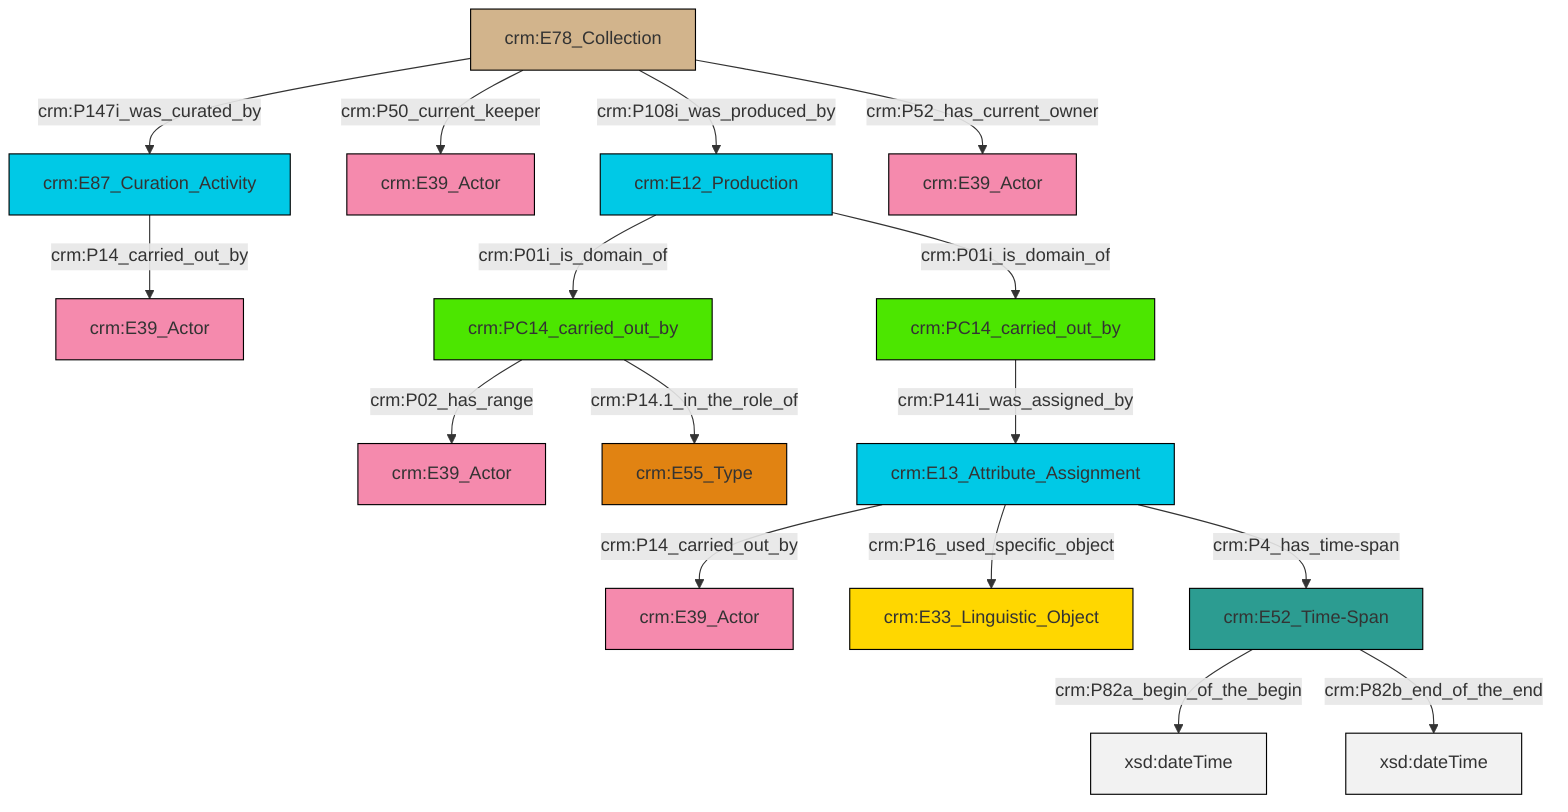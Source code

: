 graph TD
classDef Literal fill:#f2f2f2,stroke:#000000;
classDef CRM_Entity fill:#FFFFFF,stroke:#000000;
classDef Temporal_Entity fill:#00C9E6, stroke:#000000;
classDef Type fill:#E18312, stroke:#000000;
classDef Time-Span fill:#2C9C91, stroke:#000000;
classDef Appellation fill:#FFEB7F, stroke:#000000;
classDef Place fill:#008836, stroke:#000000;
classDef Persistent_Item fill:#B266B2, stroke:#000000;
classDef Conceptual_Object fill:#FFD700, stroke:#000000;
classDef Physical_Thing fill:#D2B48C, stroke:#000000;
classDef Actor fill:#f58aad, stroke:#000000;
classDef PC_Classes fill:#4ce600, stroke:#000000;
classDef Multi fill:#cccccc,stroke:#000000;

0["crm:E12_Production"]:::Temporal_Entity -->|crm:P01i_is_domain_of| 1["crm:PC14_carried_out_by"]:::PC_Classes
8["crm:E13_Attribute_Assignment"]:::Temporal_Entity -->|crm:P14_carried_out_by| 9["crm:E39_Actor"]:::Actor
1["crm:PC14_carried_out_by"]:::PC_Classes -->|crm:P02_has_range| 10["crm:E39_Actor"]:::Actor
6["crm:E87_Curation_Activity"]:::Temporal_Entity -->|crm:P14_carried_out_by| 2["crm:E39_Actor"]:::Actor
8["crm:E13_Attribute_Assignment"]:::Temporal_Entity -->|crm:P16_used_specific_object| 13["crm:E33_Linguistic_Object"]:::Conceptual_Object
8["crm:E13_Attribute_Assignment"]:::Temporal_Entity -->|crm:P4_has_time-span| 14["crm:E52_Time-Span"]:::Time-Span
17["crm:E78_Collection"]:::Physical_Thing -->|crm:P147i_was_curated_by| 6["crm:E87_Curation_Activity"]:::Temporal_Entity
1["crm:PC14_carried_out_by"]:::PC_Classes -->|crm:P14.1_in_the_role_of| 20["crm:E55_Type"]:::Type
17["crm:E78_Collection"]:::Physical_Thing -->|crm:P50_current_keeper| 11["crm:E39_Actor"]:::Actor
14["crm:E52_Time-Span"]:::Time-Span -->|crm:P82a_begin_of_the_begin| 23[xsd:dateTime]:::Literal
14["crm:E52_Time-Span"]:::Time-Span -->|crm:P82b_end_of_the_end| 24[xsd:dateTime]:::Literal
17["crm:E78_Collection"]:::Physical_Thing -->|crm:P108i_was_produced_by| 0["crm:E12_Production"]:::Temporal_Entity
25["crm:PC14_carried_out_by"]:::PC_Classes -->|crm:P141i_was_assigned_by| 8["crm:E13_Attribute_Assignment"]:::Temporal_Entity
17["crm:E78_Collection"]:::Physical_Thing -->|crm:P52_has_current_owner| 4["crm:E39_Actor"]:::Actor
0["crm:E12_Production"]:::Temporal_Entity -->|crm:P01i_is_domain_of| 25["crm:PC14_carried_out_by"]:::PC_Classes